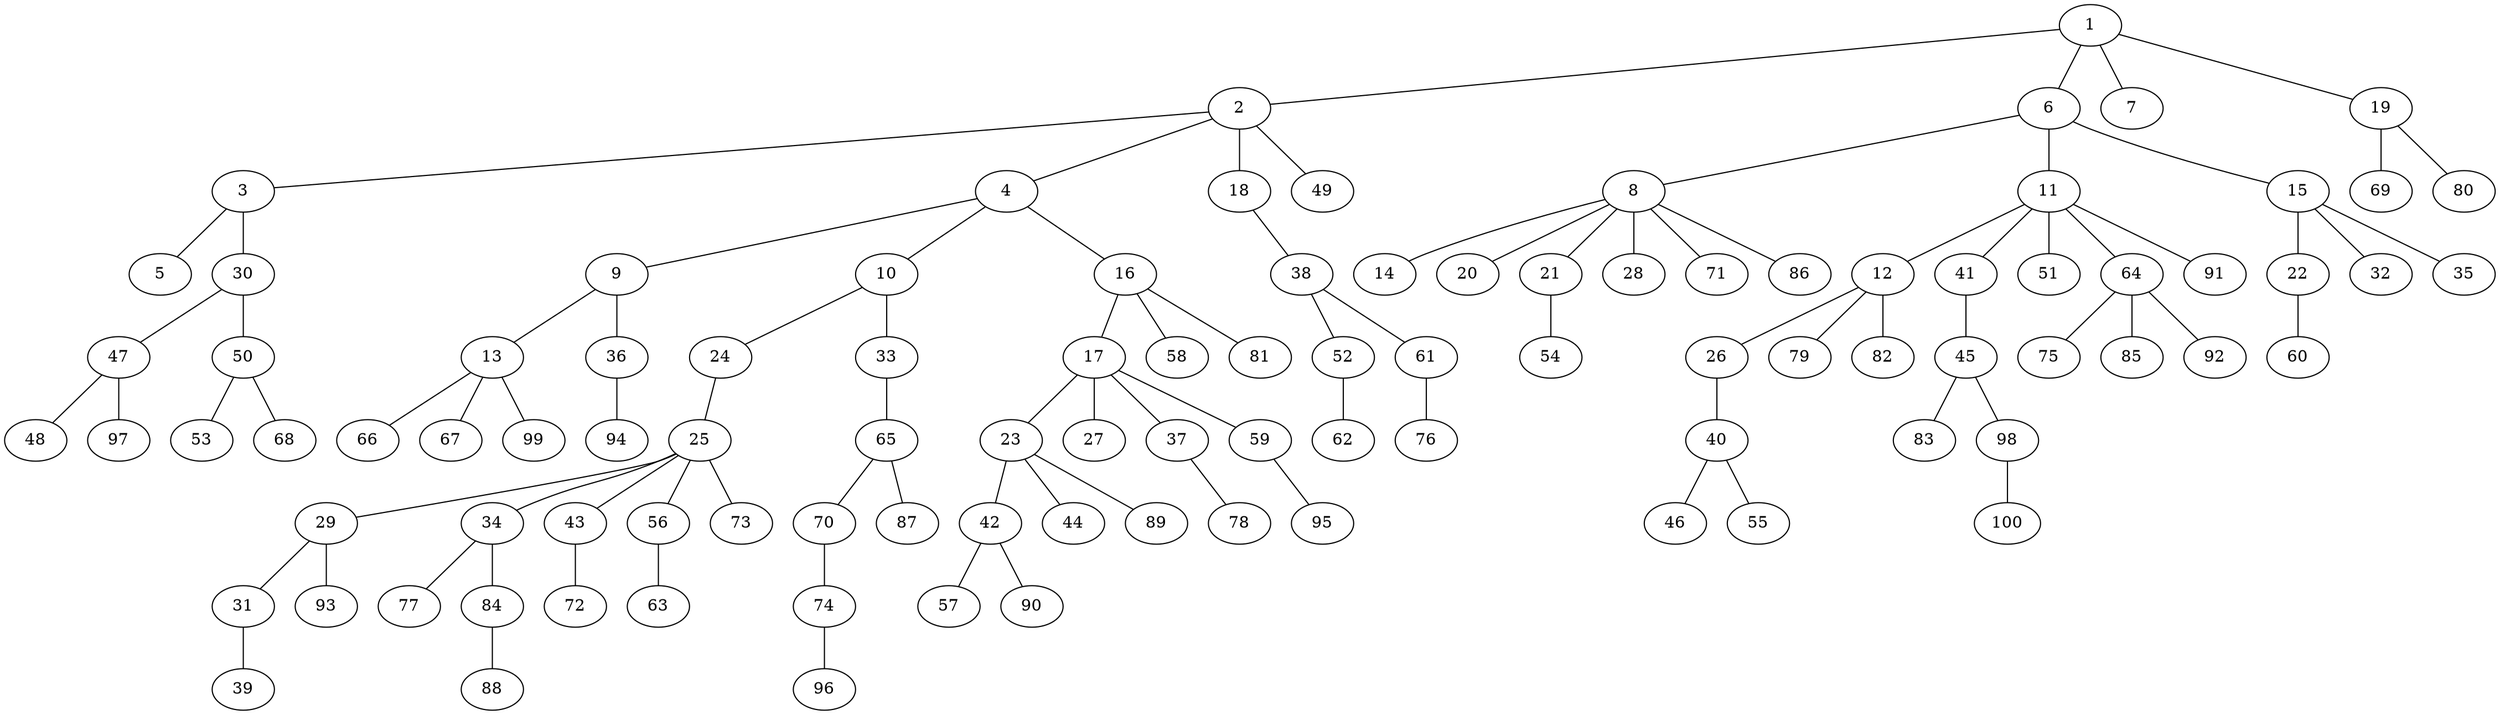 graph graphname {1--2
1--6
1--7
1--19
2--3
2--4
2--18
2--49
3--5
3--30
4--9
4--10
4--16
6--8
6--11
6--15
8--14
8--20
8--21
8--28
8--71
8--86
9--13
9--36
10--24
10--33
11--12
11--41
11--51
11--64
11--91
12--26
12--79
12--82
13--66
13--67
13--99
15--22
15--32
15--35
16--17
16--58
16--81
17--23
17--27
17--37
17--59
18--38
19--69
19--80
21--54
22--60
23--42
23--44
23--89
24--25
25--29
25--34
25--43
25--56
25--73
26--40
29--31
29--93
30--47
30--50
31--39
33--65
34--77
34--84
36--94
37--78
38--52
38--61
40--46
40--55
41--45
42--57
42--90
43--72
45--83
45--98
47--48
47--97
50--53
50--68
52--62
56--63
59--95
61--76
64--75
64--85
64--92
65--70
65--87
70--74
74--96
84--88
98--100
}